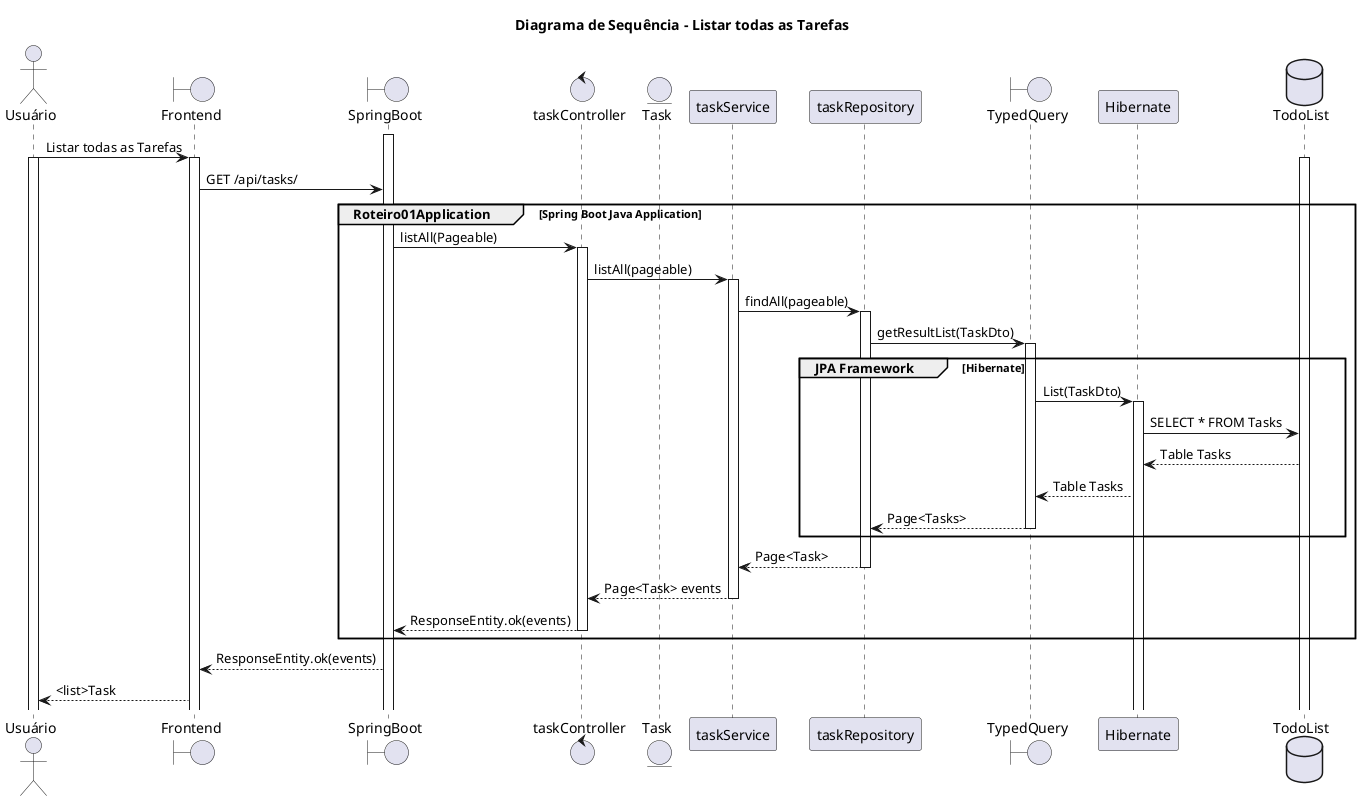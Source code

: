 @startuml
title Diagrama de Sequência - Listar todas as Tarefas
actor Usuário
Boundary Frontend
Boundary SpringBoot
Control taskController
Entity Task
Participant taskService
Participant taskRepository
Boundary TypedQuery
Participant Hibernate
Database TodoList

activate SpringBoot
Usuário -> Frontend: Listar todas as Tarefas
activate Usuário
activate Frontend
activate TodoList
Frontend -> SpringBoot: GET /api/tasks/
group Roteiro01Application [Spring Boot Java Application]
SpringBoot -> taskController: listAll(Pageable)
activate taskController
taskController -> taskService: listAll(pageable)
activate taskService
taskService -> taskRepository: findAll(pageable)
activate taskRepository
taskRepository -> TypedQuery: getResultList(TaskDto)
group JPA Framework [Hibernate]
activate TypedQuery
TypedQuery -> Hibernate: List(TaskDto)
activate Hibernate
Hibernate -> TodoList: SELECT * FROM Tasks
TodoList --> Hibernate: Table Tasks
Hibernate --> TypedQuery: Table Tasks
TypedQuery --> taskRepository: Page<Tasks>
deactivate TypedQuery
end
taskRepository --> taskService: Page<Task>
deactivate taskRepository
taskService --> taskController: Page<Task> events
deactivate taskService
taskController --> SpringBoot: ResponseEntity.ok(events)
deactivate taskController
end
SpringBoot --> Frontend: ResponseEntity.ok(events)
Frontend --> Usuário: <list>Task
@enduml
